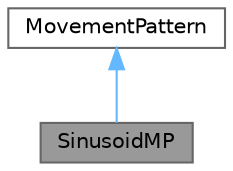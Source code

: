 digraph "SinusoidMP"
{
 // LATEX_PDF_SIZE
  bgcolor="transparent";
  edge [fontname=Helvetica,fontsize=10,labelfontname=Helvetica,labelfontsize=10];
  node [fontname=Helvetica,fontsize=10,shape=box,height=0.2,width=0.4];
  Node1 [id="Node000001",label="SinusoidMP",height=0.2,width=0.4,color="gray40", fillcolor="grey60", style="filled", fontcolor="black",tooltip="Produces and follows a sine wave shaped path. The sine wave can be rotated by specifying the axis of ..."];
  Node2 -> Node1 [id="edge2_Node000001_Node000002",dir="back",color="steelblue1",style="solid",tooltip=" "];
  Node2 [id="Node000002",label="MovementPattern",height=0.2,width=0.4,color="gray40", fillcolor="white", style="filled",URL="$class_movement_patterns_1_1_movement_pattern.html",tooltip="Defines calculations for the position of an entity in the next frame based on its properties."];
}
